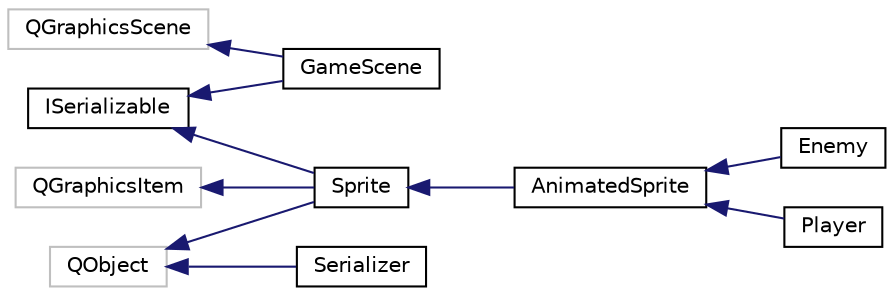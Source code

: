 digraph "Graphical Class Hierarchy"
{
 // LATEX_PDF_SIZE
  edge [fontname="Helvetica",fontsize="10",labelfontname="Helvetica",labelfontsize="10"];
  node [fontname="Helvetica",fontsize="10",shape=record];
  rankdir="LR";
  Node19 [label="ISerializable",height=0.2,width=0.4,color="black", fillcolor="white", style="filled",URL="$classISerializable.html",tooltip=" "];
  Node19 -> Node16 [dir="back",color="midnightblue",fontsize="10",style="solid",fontname="Helvetica"];
  Node16 [label="GameScene",height=0.2,width=0.4,color="black", fillcolor="white", style="filled",URL="$classGameScene.html",tooltip=" "];
  Node19 -> Node7 [dir="back",color="midnightblue",fontsize="10",style="solid",fontname="Helvetica"];
  Node7 [label="Sprite",height=0.2,width=0.4,color="black", fillcolor="white", style="filled",URL="$classSprite.html",tooltip=" "];
  Node7 -> Node8 [dir="back",color="midnightblue",fontsize="10",style="solid",fontname="Helvetica"];
  Node8 [label="AnimatedSprite",height=0.2,width=0.4,color="black", fillcolor="white", style="filled",URL="$classAnimatedSprite.html",tooltip=" "];
  Node8 -> Node9 [dir="back",color="midnightblue",fontsize="10",style="solid",fontname="Helvetica"];
  Node9 [label="Enemy",height=0.2,width=0.4,color="black", fillcolor="white", style="filled",URL="$classEnemy.html",tooltip=" "];
  Node8 -> Node10 [dir="back",color="midnightblue",fontsize="10",style="solid",fontname="Helvetica"];
  Node10 [label="Player",height=0.2,width=0.4,color="black", fillcolor="white", style="filled",URL="$classPlayer.html",tooltip=" "];
  Node17 [label="QGraphicsItem",height=0.2,width=0.4,color="grey75", fillcolor="white", style="filled",tooltip=" "];
  Node17 -> Node7 [dir="back",color="midnightblue",fontsize="10",style="solid",fontname="Helvetica"];
  Node15 [label="QGraphicsScene",height=0.2,width=0.4,color="grey75", fillcolor="white", style="filled",tooltip=" "];
  Node15 -> Node16 [dir="back",color="midnightblue",fontsize="10",style="solid",fontname="Helvetica"];
  Node5 [label="QObject",height=0.2,width=0.4,color="grey75", fillcolor="white", style="filled",tooltip=" "];
  Node5 -> Node0 [dir="back",color="midnightblue",fontsize="10",style="solid",fontname="Helvetica"];
  Node0 [label="Serializer",height=0.2,width=0.4,color="black", fillcolor="white", style="filled",URL="$classSerializer.html",tooltip=" "];
  Node5 -> Node7 [dir="back",color="midnightblue",fontsize="10",style="solid",fontname="Helvetica"];
}
